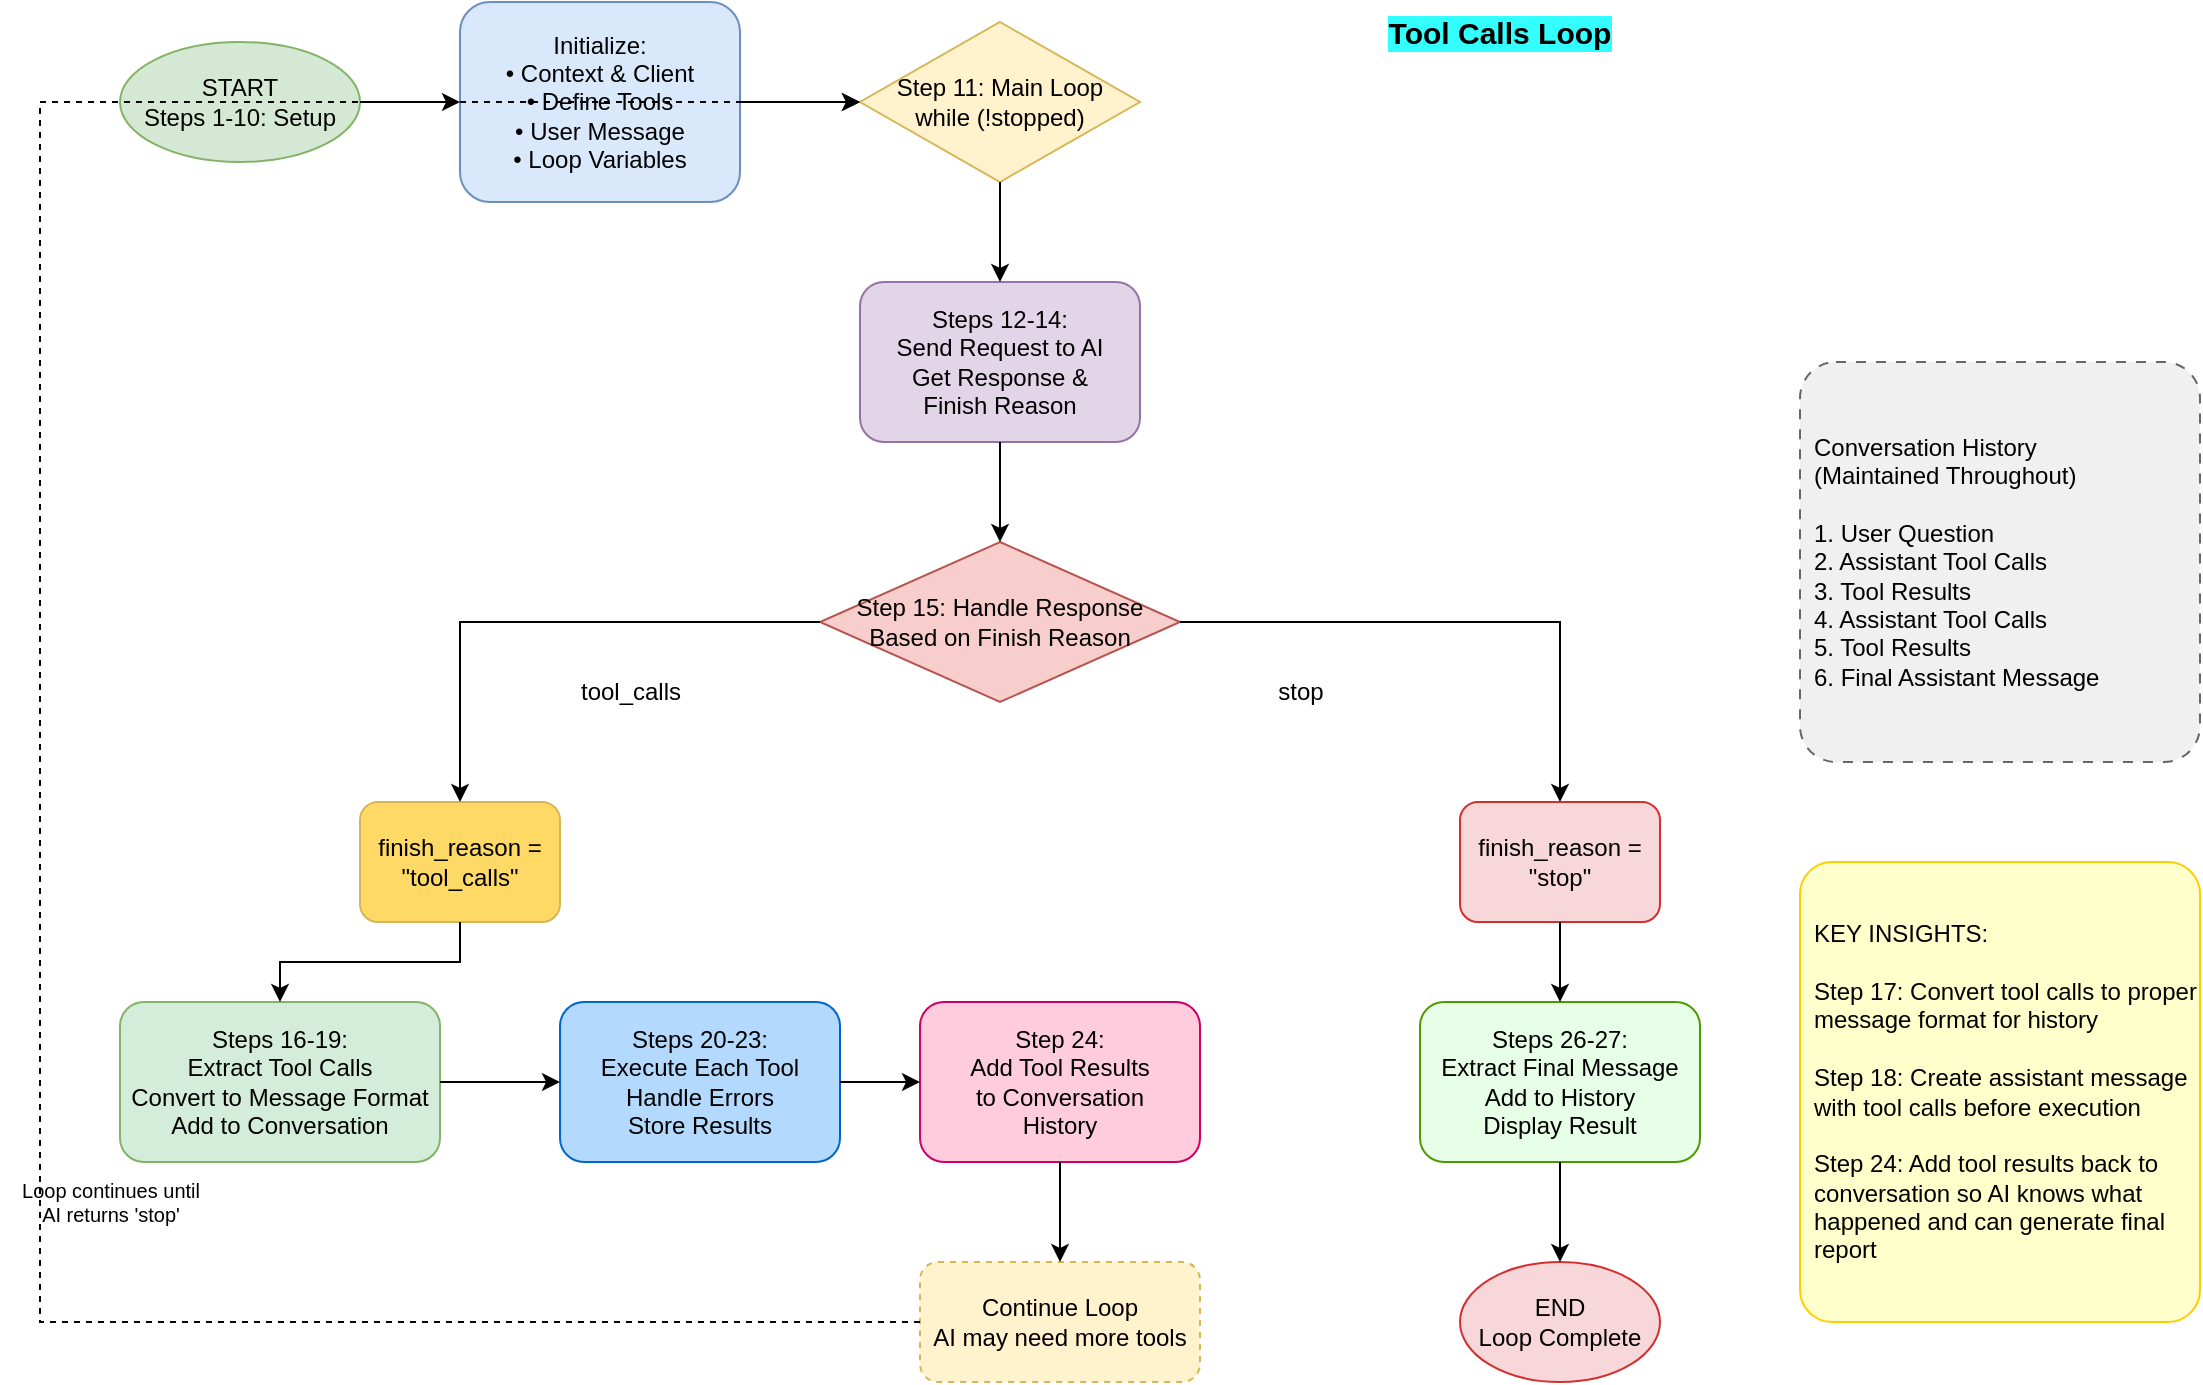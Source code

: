 <mxfile>
    <diagram name="Tool Loop Flow" id="tool-loop-flow">
        <mxGraphModel dx="795" dy="571" grid="1" gridSize="10" guides="1" tooltips="1" connect="1" arrows="1" fold="1" page="1" pageScale="1" pageWidth="1169" pageHeight="827" math="0" shadow="0">
            <root>
                <mxCell id="0"/>
                <mxCell id="1" parent="0"/>
                <mxCell id="start" value="START&#xa;Steps 1-10: Setup" style="ellipse;whiteSpace=wrap;html=1;fillColor=#d5e8d4;strokeColor=#82b366;" parent="1" vertex="1">
                    <mxGeometry x="80" y="40" width="120" height="60" as="geometry"/>
                </mxCell>
                <mxCell id="init" value="Initialize:&#xa;• Context &amp; Client&#xa;• Define Tools&#xa;• User Message&#xa;• Loop Variables" style="rounded=1;whiteSpace=wrap;html=1;fillColor=#dae8fc;strokeColor=#6c8ebf;" parent="1" vertex="1">
                    <mxGeometry x="250" y="20" width="140" height="100" as="geometry"/>
                </mxCell>
                <mxCell id="loopStart" value="Step 11: Main Loop&#xa;while (!stopped)" style="rhombus;whiteSpace=wrap;html=1;fillColor=#fff2cc;strokeColor=#d6b656;" parent="1" vertex="1">
                    <mxGeometry x="450" y="30" width="140" height="80" as="geometry"/>
                </mxCell>
                <mxCell id="sendRequest" value="Steps 12-14:&#xa;Send Request to AI&#xa;Get Response &amp;&#xa;Finish Reason" style="rounded=1;whiteSpace=wrap;html=1;fillColor=#e1d5e7;strokeColor=#9673a6;" parent="1" vertex="1">
                    <mxGeometry x="450" y="160" width="140" height="80" as="geometry"/>
                </mxCell>
                <mxCell id="decision" value="Step 15: Handle Response&#xa;Based on Finish Reason" style="rhombus;whiteSpace=wrap;html=1;fillColor=#f8cecc;strokeColor=#b85450;" parent="1" vertex="1">
                    <mxGeometry x="430" y="290" width="180" height="80" as="geometry"/>
                </mxCell>
                <mxCell id="toolCalls" value="finish_reason =&#xa;&quot;tool_calls&quot;" style="rounded=1;whiteSpace=wrap;html=1;fillColor=#ffd966;strokeColor=#d6b656;" parent="1" vertex="1">
                    <mxGeometry x="200" y="420" width="100" height="60" as="geometry"/>
                </mxCell>
                <mxCell id="stopPath" value="finish_reason =&#xa;&quot;stop&quot;" style="rounded=1;whiteSpace=wrap;html=1;fillColor=#f8d7da;strokeColor=#d32f2f;" parent="1" vertex="1">
                    <mxGeometry x="750" y="420" width="100" height="60" as="geometry"/>
                </mxCell>
                <mxCell id="toolProcess" value="Steps 16-19:&#xa;Extract Tool Calls&#xa;Convert to Message Format&#xa;Add to Conversation" style="rounded=1;whiteSpace=wrap;html=1;fillColor=#d4edda;strokeColor=#82b366;" parent="1" vertex="1">
                    <mxGeometry x="80" y="520" width="160" height="80" as="geometry"/>
                </mxCell>
                <mxCell id="execTools" value="Steps 20-23:&#xa;Execute Each Tool&#xa;Handle Errors&#xa;Store Results" style="rounded=1;whiteSpace=wrap;html=1;fillColor=#b3d9ff;strokeColor=#0066cc;" parent="1" vertex="1">
                    <mxGeometry x="300" y="520" width="140" height="80" as="geometry"/>
                </mxCell>
                <mxCell id="addResults" value="Step 24:&#xa;Add Tool Results&#xa;to Conversation&#xa;History" style="rounded=1;whiteSpace=wrap;html=1;fillColor=#ffccdd;strokeColor=#cc0066;" parent="1" vertex="1">
                    <mxGeometry x="480" y="520" width="140" height="80" as="geometry"/>
                </mxCell>
                <mxCell id="finalMsg" value="Steps 26-27:&#xa;Extract Final Message&#xa;Add to History&#xa;Display Result" style="rounded=1;whiteSpace=wrap;html=1;fillColor=#e6ffe6;strokeColor=#4d9900;" parent="1" vertex="1">
                    <mxGeometry x="730" y="520" width="140" height="80" as="geometry"/>
                </mxCell>
                <mxCell id="end" value="END&#xa;Loop Complete" style="ellipse;whiteSpace=wrap;html=1;fillColor=#f8d7da;strokeColor=#d32f2f;" parent="1" vertex="1">
                    <mxGeometry x="750" y="650" width="100" height="60" as="geometry"/>
                </mxCell>
                <mxCell id="loopBack" value="Continue Loop&#xa;AI may need more tools" style="rounded=1;whiteSpace=wrap;html=1;fillColor=#fff2cc;strokeColor=#d6b656;dashed=1;" parent="1" vertex="1">
                    <mxGeometry x="480" y="650" width="140" height="60" as="geometry"/>
                </mxCell>
                <mxCell id="convHistory" value="Conversation History&#xa;(Maintained Throughout)&#xa;&#xa;1. User Question&#xa;2. Assistant Tool Calls&#xa;3. Tool Results&#xa;4. Assistant Tool Calls&#xa;5. Tool Results&#xa;6. Final Assistant Message" style="rounded=1;whiteSpace=wrap;html=1;fillColor=#f0f0f0;strokeColor=#666666;dashed=1;dashPattern=5 5;align=left;spacingLeft=5;arcSize=9;" parent="1" vertex="1">
                    <mxGeometry x="920" y="200" width="200" height="200" as="geometry"/>
                </mxCell>
                <mxCell id="keyExpl" value="KEY INSIGHTS:&#xa;&#xa;Step 17: Convert tool calls to proper&#xa;message format for history&#xa;&#xa;Step 18: Create assistant message&#xa;with tool calls before execution&#xa;&#xa;Step 24: Add tool results back to&#xa;conversation so AI knows what&#xa;happened and can generate final report" style="rounded=1;whiteSpace=wrap;html=1;fillColor=#ffffcc;strokeColor=#ffcc00;align=left;spacingLeft=5;arcSize=8;" parent="1" vertex="1">
                    <mxGeometry x="920" y="450" width="200" height="230" as="geometry"/>
                </mxCell>
                <mxCell id="arrow1" style="edgeStyle=orthogonalEdgeStyle;rounded=0;orthogonalLoop=1;jettySize=auto;html=1;" parent="1" source="start" target="init" edge="1">
                    <mxGeometry relative="1" as="geometry"/>
                </mxCell>
                <mxCell id="arrow2" style="edgeStyle=orthogonalEdgeStyle;rounded=0;orthogonalLoop=1;jettySize=auto;html=1;" parent="1" source="init" target="loopStart" edge="1">
                    <mxGeometry relative="1" as="geometry"/>
                </mxCell>
                <mxCell id="arrow3" style="edgeStyle=orthogonalEdgeStyle;rounded=0;orthogonalLoop=1;jettySize=auto;html=1;" parent="1" source="loopStart" target="sendRequest" edge="1">
                    <mxGeometry relative="1" as="geometry"/>
                </mxCell>
                <mxCell id="arrow4" style="edgeStyle=orthogonalEdgeStyle;rounded=0;orthogonalLoop=1;jettySize=auto;html=1;" parent="1" source="sendRequest" target="decision" edge="1">
                    <mxGeometry relative="1" as="geometry"/>
                </mxCell>
                <mxCell id="arrow5" style="edgeStyle=orthogonalEdgeStyle;rounded=0;orthogonalLoop=1;jettySize=auto;html=1;" parent="1" source="decision" target="toolCalls" edge="1">
                    <mxGeometry relative="1" as="geometry"/>
                </mxCell>
                <mxCell id="arrow6" style="edgeStyle=orthogonalEdgeStyle;rounded=0;orthogonalLoop=1;jettySize=auto;html=1;" parent="1" source="decision" target="stopPath" edge="1">
                    <mxGeometry relative="1" as="geometry"/>
                </mxCell>
                <mxCell id="arrow7" style="edgeStyle=orthogonalEdgeStyle;rounded=0;orthogonalLoop=1;jettySize=auto;html=1;" parent="1" source="toolCalls" target="toolProcess" edge="1">
                    <mxGeometry relative="1" as="geometry"/>
                </mxCell>
                <mxCell id="arrow8" style="edgeStyle=orthogonalEdgeStyle;rounded=0;orthogonalLoop=1;jettySize=auto;html=1;" parent="1" source="toolProcess" target="execTools" edge="1">
                    <mxGeometry relative="1" as="geometry"/>
                </mxCell>
                <mxCell id="arrow9" style="edgeStyle=orthogonalEdgeStyle;rounded=0;orthogonalLoop=1;jettySize=auto;html=1;" parent="1" source="execTools" target="addResults" edge="1">
                    <mxGeometry relative="1" as="geometry"/>
                </mxCell>
                <mxCell id="arrow10" style="edgeStyle=orthogonalEdgeStyle;rounded=0;orthogonalLoop=1;jettySize=auto;html=1;" parent="1" source="addResults" target="loopBack" edge="1">
                    <mxGeometry relative="1" as="geometry"/>
                </mxCell>
                <mxCell id="arrow11" style="edgeStyle=orthogonalEdgeStyle;rounded=0;orthogonalLoop=1;jettySize=auto;html=1;dashed=1;" parent="1" source="loopBack" target="loopStart" edge="1">
                    <mxGeometry relative="1" as="geometry">
                        <Array as="points">
                            <mxPoint x="550" y="680"/>
                            <mxPoint x="40" y="680"/>
                            <mxPoint x="40" y="70"/>
                            <mxPoint x="450" y="70"/>
                        </Array>
                    </mxGeometry>
                </mxCell>
                <mxCell id="arrow12" style="edgeStyle=orthogonalEdgeStyle;rounded=0;orthogonalLoop=1;jettySize=auto;html=1;" parent="1" source="stopPath" target="finalMsg" edge="1">
                    <mxGeometry relative="1" as="geometry"/>
                </mxCell>
                <mxCell id="arrow13" style="edgeStyle=orthogonalEdgeStyle;rounded=0;orthogonalLoop=1;jettySize=auto;html=1;" parent="1" source="finalMsg" target="end" edge="1">
                    <mxGeometry relative="1" as="geometry"/>
                </mxCell>
                <mxCell id="label1" value="tool_calls" style="text;html=1;align=center;verticalAlign=middle;resizable=0;points=[];autosize=1;strokeColor=none;fillColor=none;" parent="1" vertex="1">
                    <mxGeometry x="300" y="350" width="70" height="30" as="geometry"/>
                </mxCell>
                <mxCell id="label2" value="stop" style="text;html=1;align=center;verticalAlign=middle;resizable=0;points=[];autosize=1;strokeColor=none;fillColor=none;" parent="1" vertex="1">
                    <mxGeometry x="650" y="350" width="40" height="30" as="geometry"/>
                </mxCell>
                <mxCell id="label3" value="Loop continues until&#xa;AI returns &#39;stop&#39;" style="text;html=1;align=center;verticalAlign=middle;resizable=0;points=[];autosize=1;strokeColor=none;fillColor=none;fontSize=10;" parent="1" vertex="1">
                    <mxGeometry x="20" y="600" width="110" height="40" as="geometry"/>
                </mxCell>
                <mxCell id="2" value="Tool Calls Loop" style="text;html=1;align=center;verticalAlign=middle;whiteSpace=wrap;rounded=0;fontStyle=1;fontSize=15;labelBackgroundColor=#33FFFF;" vertex="1" parent="1">
                    <mxGeometry x="620" y="20" width="300" height="30" as="geometry"/>
                </mxCell>
            </root>
        </mxGraphModel>
    </diagram>
</mxfile>